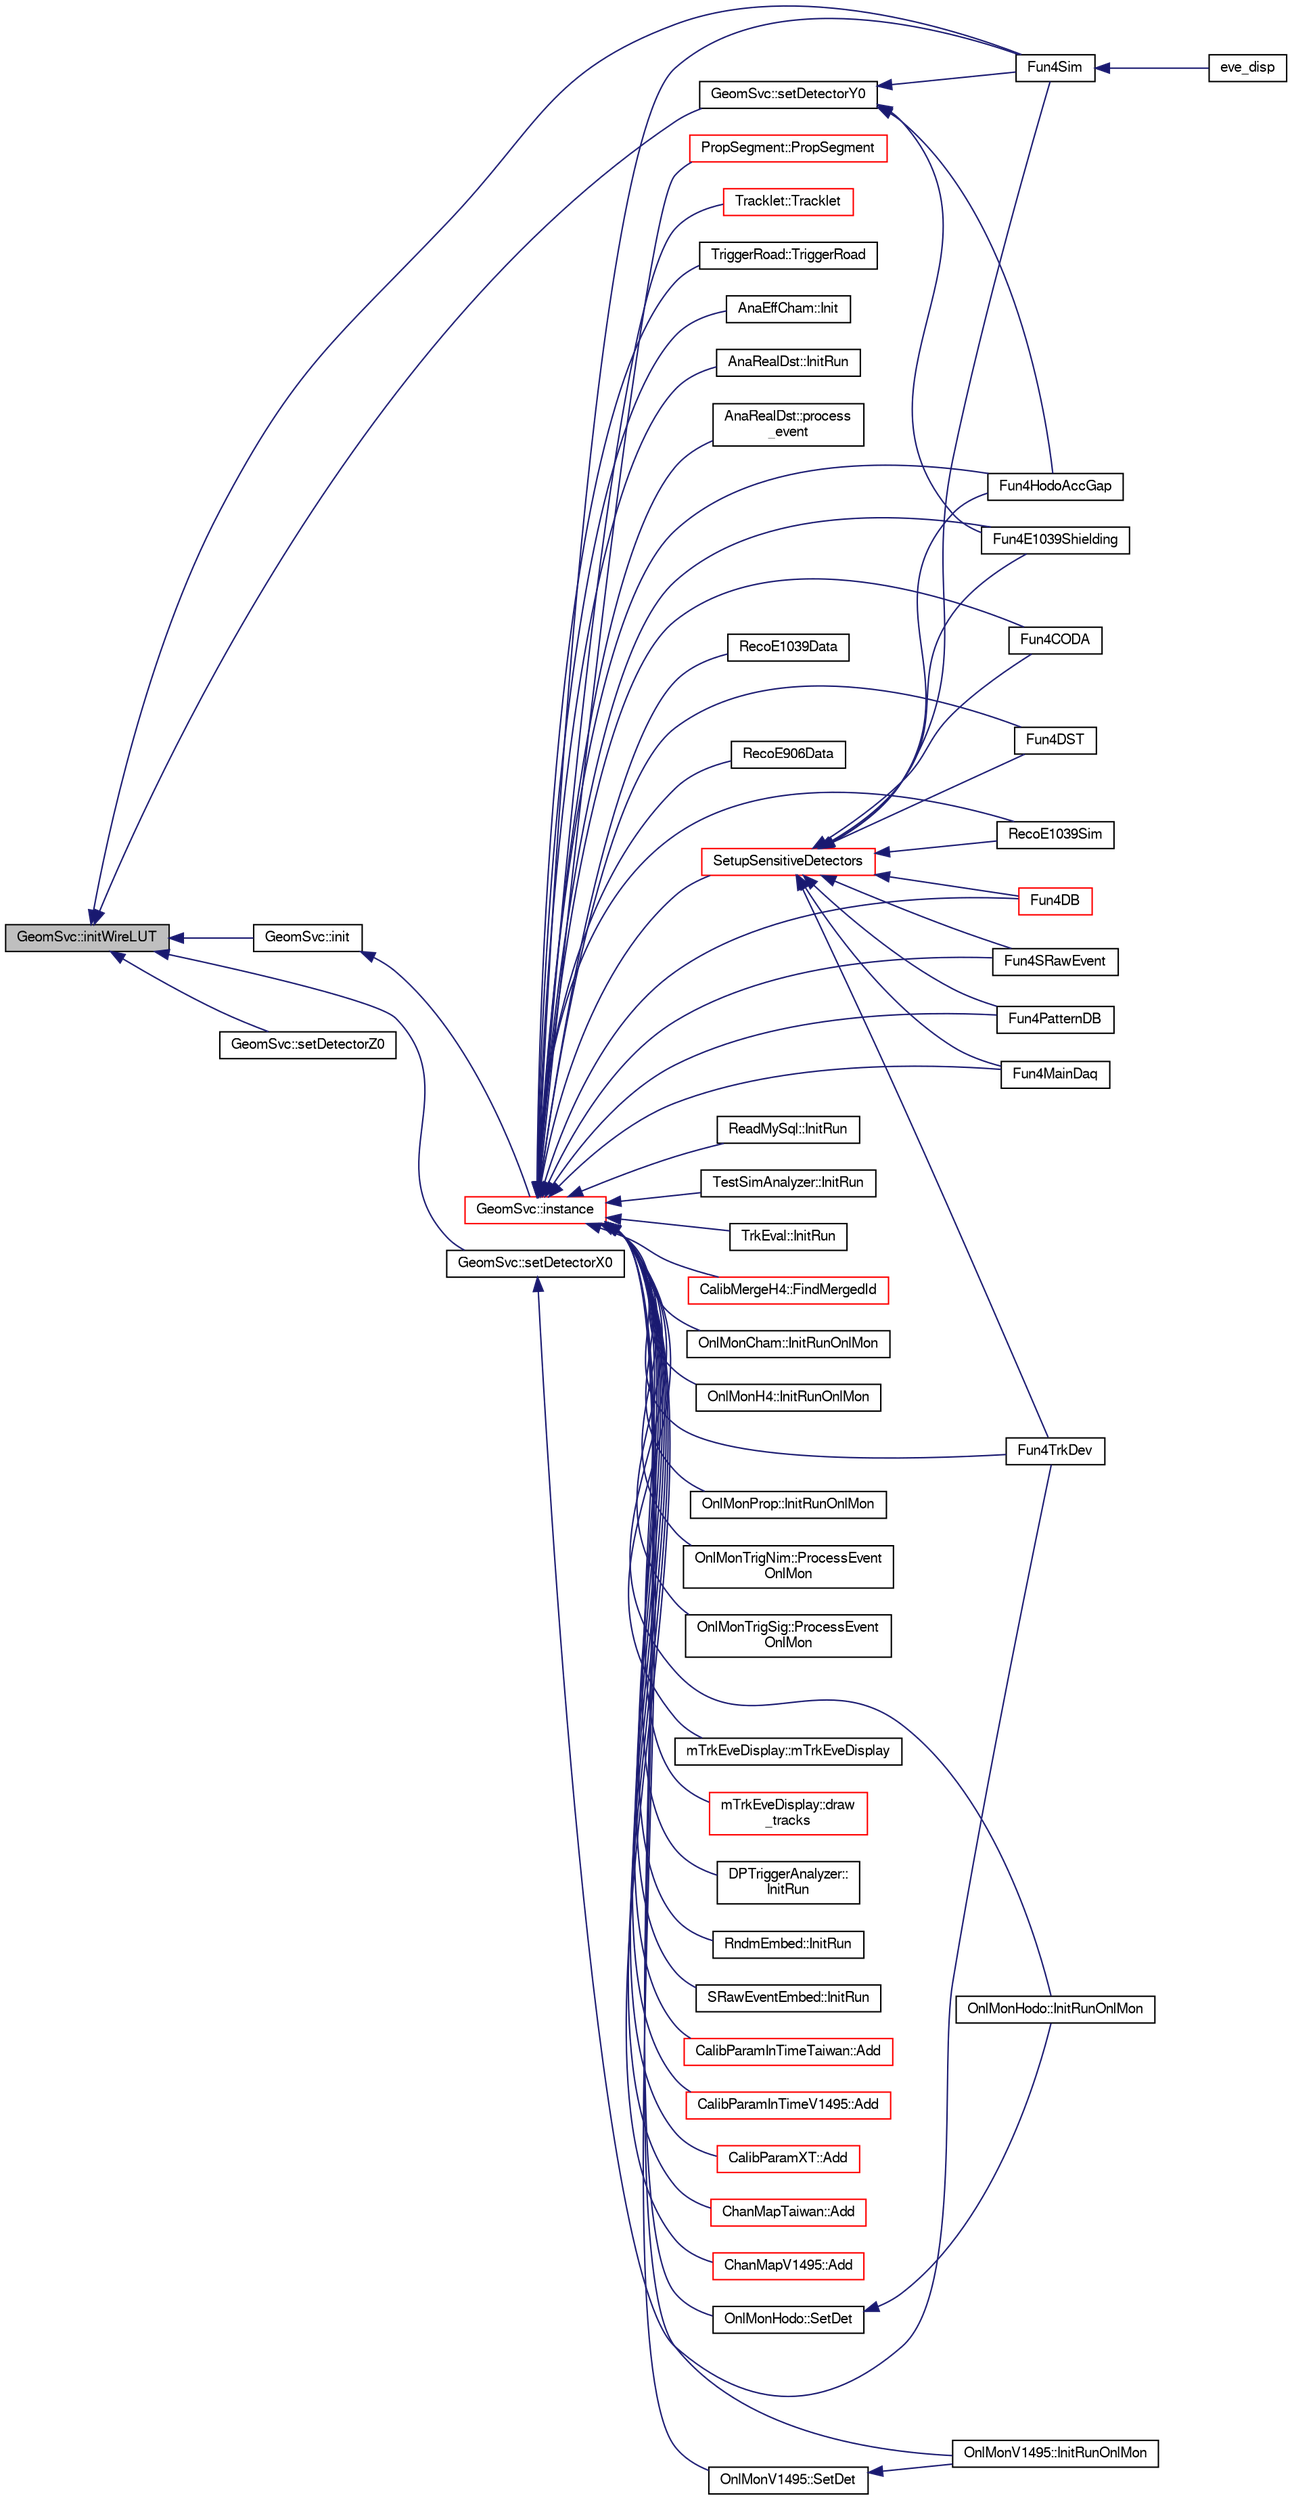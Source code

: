 digraph "GeomSvc::initWireLUT"
{
  bgcolor="transparent";
  edge [fontname="FreeSans",fontsize="10",labelfontname="FreeSans",labelfontsize="10"];
  node [fontname="FreeSans",fontsize="10",shape=record];
  rankdir="LR";
  Node1 [label="GeomSvc::initWireLUT",height=0.2,width=0.4,color="black", fillcolor="grey75", style="filled" fontcolor="black"];
  Node1 -> Node2 [dir="back",color="midnightblue",fontsize="10",style="solid",fontname="FreeSans"];
  Node2 [label="Fun4Sim",height=0.2,width=0.4,color="black",URL="$d7/d65/e1039-core_2macros_2Fun4Sim_8C.html#a5e9276116ae0064f58b288a1e0e4e3db"];
  Node2 -> Node3 [dir="back",color="midnightblue",fontsize="10",style="solid",fontname="FreeSans"];
  Node3 [label="eve_disp",height=0.2,width=0.4,color="black",URL="$d2/d96/eve__disp_8C.html#abeb034dea489ef1866373d2464ec5721"];
  Node1 -> Node4 [dir="back",color="midnightblue",fontsize="10",style="solid",fontname="FreeSans"];
  Node4 [label="GeomSvc::init",height=0.2,width=0.4,color="black",URL="$d0/da0/classGeomSvc.html#a96ec4efc82cbaed0b5623e4dd69385b6",tooltip="Initialization, either from MySQL or from ascii file. "];
  Node4 -> Node5 [dir="back",color="midnightblue",fontsize="10",style="solid",fontname="FreeSans"];
  Node5 [label="GeomSvc::instance",height=0.2,width=0.4,color="red",URL="$d0/da0/classGeomSvc.html#a2b7ecf5467120206b9479654c48ad7c4",tooltip="singlton instance "];
  Node5 -> Node6 [dir="back",color="midnightblue",fontsize="10",style="solid",fontname="FreeSans"];
  Node6 [label="AnaEffCham::Init",height=0.2,width=0.4,color="black",URL="$db/d63/classAnaEffCham.html#a021930645fd4860443e719041e2c1604"];
  Node5 -> Node7 [dir="back",color="midnightblue",fontsize="10",style="solid",fontname="FreeSans"];
  Node7 [label="AnaRealDst::InitRun",height=0.2,width=0.4,color="black",URL="$d0/d63/classAnaRealDst.html#a0e3d58e69746659214a73bb9460ae7d7"];
  Node5 -> Node8 [dir="back",color="midnightblue",fontsize="10",style="solid",fontname="FreeSans"];
  Node8 [label="AnaRealDst::process\l_event",height=0.2,width=0.4,color="black",URL="$d0/d63/classAnaRealDst.html#a6aa1a7508e08769688d4259bed94b7ee"];
  Node5 -> Node9 [dir="back",color="midnightblue",fontsize="10",style="solid",fontname="FreeSans"];
  Node9 [label="Fun4CODA",height=0.2,width=0.4,color="black",URL="$db/dbe/Fun4CODA_8C.html#a1bbee777074605aa2a59ddf9b2b52742"];
  Node5 -> Node10 [dir="back",color="midnightblue",fontsize="10",style="solid",fontname="FreeSans"];
  Node10 [label="Fun4DST",height=0.2,width=0.4,color="black",URL="$de/daf/Fun4DST_8C.html#a6a43c5ad028285b022976fa872e60cbc"];
  Node5 -> Node11 [dir="back",color="midnightblue",fontsize="10",style="solid",fontname="FreeSans"];
  Node11 [label="Fun4E1039Shielding",height=0.2,width=0.4,color="black",URL="$d2/d24/Fun4E1039Shielding_8C.html#a42592782dd55d6e219305ff678a00dc2"];
  Node5 -> Node12 [dir="back",color="midnightblue",fontsize="10",style="solid",fontname="FreeSans"];
  Node12 [label="Fun4HodoAccGap",height=0.2,width=0.4,color="black",URL="$d6/d6a/Fun4HodoAccGap_8C.html#a7aaa0687f144d5e7b417d7e9ac5f36da"];
  Node5 -> Node13 [dir="back",color="midnightblue",fontsize="10",style="solid",fontname="FreeSans"];
  Node13 [label="RecoE1039Data",height=0.2,width=0.4,color="black",URL="$db/dea/RecoE1039Data_8C.html#a619388c470b52b98a611cb6f18ba24c1"];
  Node5 -> Node14 [dir="back",color="midnightblue",fontsize="10",style="solid",fontname="FreeSans"];
  Node14 [label="RecoE1039Sim",height=0.2,width=0.4,color="black",URL="$d0/d9c/RecoE1039Sim_8C.html#a07edfd7b51752cb53ea50911050a8511"];
  Node5 -> Node15 [dir="back",color="midnightblue",fontsize="10",style="solid",fontname="FreeSans"];
  Node15 [label="RecoE906Data",height=0.2,width=0.4,color="black",URL="$df/d0c/RecoE906Data_8C.html#ad032525ca693000ba382d14d82bf9f2b"];
  Node5 -> Node16 [dir="back",color="midnightblue",fontsize="10",style="solid",fontname="FreeSans"];
  Node16 [label="Fun4DB",height=0.2,width=0.4,color="red",URL="$df/dc0/Fun4DB_8C.html#a156048b96f7485e3cc410afbc05fc286"];
  Node5 -> Node17 [dir="back",color="midnightblue",fontsize="10",style="solid",fontname="FreeSans"];
  Node17 [label="Fun4SRawEvent",height=0.2,width=0.4,color="black",URL="$d8/de7/Fun4SRawEvent_8C.html#aaa9bb2e956ce860a8cb6e7845bcc4ed5"];
  Node5 -> Node18 [dir="back",color="midnightblue",fontsize="10",style="solid",fontname="FreeSans"];
  Node18 [label="Fun4PatternDB",height=0.2,width=0.4,color="black",URL="$d7/d66/Fun4PatternDB_8C.html#a9e68afec0dfdd12961d550386529d5eb"];
  Node5 -> Node19 [dir="back",color="midnightblue",fontsize="10",style="solid",fontname="FreeSans"];
  Node19 [label="Fun4TrkDev",height=0.2,width=0.4,color="black",URL="$d2/d3a/Fun4TrkDev_8C.html#abd98cf50196a6ad7cb2289d1f0442b73"];
  Node5 -> Node2 [dir="back",color="midnightblue",fontsize="10",style="solid",fontname="FreeSans"];
  Node5 -> Node20 [dir="back",color="midnightblue",fontsize="10",style="solid",fontname="FreeSans"];
  Node20 [label="SetupSensitiveDetectors",height=0.2,width=0.4,color="red",URL="$d9/d72/e1039-core_2macros_2G4__SensitiveDetectors_8C.html#af71e50cde83a891cd25129c49f742314"];
  Node20 -> Node9 [dir="back",color="midnightblue",fontsize="10",style="solid",fontname="FreeSans"];
  Node20 -> Node16 [dir="back",color="midnightblue",fontsize="10",style="solid",fontname="FreeSans"];
  Node20 -> Node10 [dir="back",color="midnightblue",fontsize="10",style="solid",fontname="FreeSans"];
  Node20 -> Node11 [dir="back",color="midnightblue",fontsize="10",style="solid",fontname="FreeSans"];
  Node20 -> Node12 [dir="back",color="midnightblue",fontsize="10",style="solid",fontname="FreeSans"];
  Node20 -> Node21 [dir="back",color="midnightblue",fontsize="10",style="solid",fontname="FreeSans"];
  Node21 [label="Fun4MainDaq",height=0.2,width=0.4,color="black",URL="$de/d00/e1039-analysis_2OnlMonDev_2Fun4MainDaq_8C.html#ac28bfcc626ab9a3b0aea03bad954a5e5"];
  Node20 -> Node18 [dir="back",color="midnightblue",fontsize="10",style="solid",fontname="FreeSans"];
  Node20 -> Node2 [dir="back",color="midnightblue",fontsize="10",style="solid",fontname="FreeSans"];
  Node20 -> Node17 [dir="back",color="midnightblue",fontsize="10",style="solid",fontname="FreeSans"];
  Node20 -> Node19 [dir="back",color="midnightblue",fontsize="10",style="solid",fontname="FreeSans"];
  Node20 -> Node14 [dir="back",color="midnightblue",fontsize="10",style="solid",fontname="FreeSans"];
  Node5 -> Node22 [dir="back",color="midnightblue",fontsize="10",style="solid",fontname="FreeSans"];
  Node22 [label="ReadMySql::InitRun",height=0.2,width=0.4,color="black",URL="$db/dda/classReadMySql.html#ab73b7895d9b3e258b58f31b66b93a827"];
  Node5 -> Node23 [dir="back",color="midnightblue",fontsize="10",style="solid",fontname="FreeSans"];
  Node23 [label="TestSimAnalyzer::InitRun",height=0.2,width=0.4,color="black",URL="$d6/d20/classTestSimAnalyzer.html#ae8f798f09366d821d98ff2a98e971146"];
  Node5 -> Node24 [dir="back",color="midnightblue",fontsize="10",style="solid",fontname="FreeSans"];
  Node24 [label="TrkEval::InitRun",height=0.2,width=0.4,color="black",URL="$de/d2f/classTrkEval.html#a4e05fcd4f4c77fbd435eadc894c931d6"];
  Node5 -> Node25 [dir="back",color="midnightblue",fontsize="10",style="solid",fontname="FreeSans"];
  Node25 [label="CalibMergeH4::FindMergedId",height=0.2,width=0.4,color="red",URL="$df/d49/classCalibMergeH4.html#a651755d39b1030cacdbf52a52ef67c63"];
  Node5 -> Node21 [dir="back",color="midnightblue",fontsize="10",style="solid",fontname="FreeSans"];
  Node5 -> Node26 [dir="back",color="midnightblue",fontsize="10",style="solid",fontname="FreeSans"];
  Node26 [label="OnlMonCham::InitRunOnlMon",height=0.2,width=0.4,color="black",URL="$db/d15/classOnlMonCham.html#aaf9e68b3b806ed449fb7d5e3e54b03cd"];
  Node5 -> Node27 [dir="back",color="midnightblue",fontsize="10",style="solid",fontname="FreeSans"];
  Node27 [label="OnlMonH4::InitRunOnlMon",height=0.2,width=0.4,color="black",URL="$d2/d02/classOnlMonH4.html#a4903332f47864785a12cf8f4938dd0c3"];
  Node5 -> Node28 [dir="back",color="midnightblue",fontsize="10",style="solid",fontname="FreeSans"];
  Node28 [label="OnlMonHodo::InitRunOnlMon",height=0.2,width=0.4,color="black",URL="$d8/dc8/classOnlMonHodo.html#a7722572b5da3befd0a1d4ccbae0f903d"];
  Node5 -> Node29 [dir="back",color="midnightblue",fontsize="10",style="solid",fontname="FreeSans"];
  Node29 [label="OnlMonHodo::SetDet",height=0.2,width=0.4,color="black",URL="$d8/dc8/classOnlMonHodo.html#ac8f6f8a8bbdcbc277b1d8ecffbf91bfe"];
  Node29 -> Node28 [dir="back",color="midnightblue",fontsize="10",style="solid",fontname="FreeSans"];
  Node5 -> Node30 [dir="back",color="midnightblue",fontsize="10",style="solid",fontname="FreeSans"];
  Node30 [label="OnlMonProp::InitRunOnlMon",height=0.2,width=0.4,color="black",URL="$d7/dac/classOnlMonProp.html#aeb8c4230a23173cc8d3d27db00d98be0"];
  Node5 -> Node31 [dir="back",color="midnightblue",fontsize="10",style="solid",fontname="FreeSans"];
  Node31 [label="OnlMonTrigNim::ProcessEvent\lOnlMon",height=0.2,width=0.4,color="black",URL="$d2/d9d/classOnlMonTrigNim.html#ae5288ba2b767db89f6690ca8c2529ec5"];
  Node5 -> Node32 [dir="back",color="midnightblue",fontsize="10",style="solid",fontname="FreeSans"];
  Node32 [label="OnlMonTrigSig::ProcessEvent\lOnlMon",height=0.2,width=0.4,color="black",URL="$dc/dae/classOnlMonTrigSig.html#a138528b06e4b34c068a6db325aa5e7f0"];
  Node5 -> Node33 [dir="back",color="midnightblue",fontsize="10",style="solid",fontname="FreeSans"];
  Node33 [label="OnlMonV1495::InitRunOnlMon",height=0.2,width=0.4,color="black",URL="$d6/d41/classOnlMonV1495.html#a89a01d9a67e3993664c0ebaa343bdf77"];
  Node5 -> Node34 [dir="back",color="midnightblue",fontsize="10",style="solid",fontname="FreeSans"];
  Node34 [label="OnlMonV1495::SetDet",height=0.2,width=0.4,color="black",URL="$d6/d41/classOnlMonV1495.html#a603a264ad8444fba842f88df948c7de6"];
  Node34 -> Node33 [dir="back",color="midnightblue",fontsize="10",style="solid",fontname="FreeSans"];
  Node5 -> Node35 [dir="back",color="midnightblue",fontsize="10",style="solid",fontname="FreeSans"];
  Node35 [label="mTrkEveDisplay::mTrkEveDisplay",height=0.2,width=0.4,color="black",URL="$d3/de7/classmTrkEveDisplay.html#abc03dc6404f025d5c12e9d187389e6be"];
  Node5 -> Node36 [dir="back",color="midnightblue",fontsize="10",style="solid",fontname="FreeSans"];
  Node36 [label="mTrkEveDisplay::draw\l_tracks",height=0.2,width=0.4,color="red",URL="$d3/de7/classmTrkEveDisplay.html#a9dccd02ff8c77a1e34236d4575644100"];
  Node5 -> Node37 [dir="back",color="midnightblue",fontsize="10",style="solid",fontname="FreeSans"];
  Node37 [label="DPTriggerAnalyzer::\lInitRun",height=0.2,width=0.4,color="black",URL="$d8/dda/classDPTriggerAnalyzer.html#a1e285dfeac51e81a9d802261338e4ee3",tooltip="module initialization "];
  Node5 -> Node38 [dir="back",color="midnightblue",fontsize="10",style="solid",fontname="FreeSans"];
  Node38 [label="RndmEmbed::InitRun",height=0.2,width=0.4,color="black",URL="$d9/d0c/classRndmEmbed.html#a5cb455956c81cb828949df893636ae4f"];
  Node5 -> Node39 [dir="back",color="midnightblue",fontsize="10",style="solid",fontname="FreeSans"];
  Node39 [label="SRawEventEmbed::InitRun",height=0.2,width=0.4,color="black",URL="$d4/d36/classSRawEventEmbed.html#a2eb8e21f569c277ccdac2aedbd29aaf7"];
  Node5 -> Node40 [dir="back",color="midnightblue",fontsize="10",style="solid",fontname="FreeSans"];
  Node40 [label="CalibParamInTimeTaiwan::Add",height=0.2,width=0.4,color="red",URL="$d7/dec/classCalibParamInTimeTaiwan.html#a1864ffda0e47eb50d37155b015ab41e3"];
  Node5 -> Node41 [dir="back",color="midnightblue",fontsize="10",style="solid",fontname="FreeSans"];
  Node41 [label="CalibParamInTimeV1495::Add",height=0.2,width=0.4,color="red",URL="$d0/dd2/classCalibParamInTimeV1495.html#ac884b85f75be97c5e9739672aad4daa5"];
  Node5 -> Node42 [dir="back",color="midnightblue",fontsize="10",style="solid",fontname="FreeSans"];
  Node42 [label="CalibParamXT::Add",height=0.2,width=0.4,color="red",URL="$da/d44/classCalibParamXT.html#a32a4f4fd39fdaf747ae045e46e58dd0e"];
  Node5 -> Node43 [dir="back",color="midnightblue",fontsize="10",style="solid",fontname="FreeSans"];
  Node43 [label="ChanMapTaiwan::Add",height=0.2,width=0.4,color="red",URL="$d3/d21/classChanMapTaiwan.html#a935b6903c5a4e4476f295f6a74185ec1"];
  Node5 -> Node44 [dir="back",color="midnightblue",fontsize="10",style="solid",fontname="FreeSans"];
  Node44 [label="ChanMapV1495::Add",height=0.2,width=0.4,color="red",URL="$d2/d4f/classChanMapV1495.html#a9d862c27c34e68d981207daaf607643c"];
  Node5 -> Node45 [dir="back",color="midnightblue",fontsize="10",style="solid",fontname="FreeSans"];
  Node45 [label="PropSegment::PropSegment",height=0.2,width=0.4,color="red",URL="$d0/d1e/classPropSegment.html#a984672b14fb7d95d404576389eb9d937"];
  Node5 -> Node46 [dir="back",color="midnightblue",fontsize="10",style="solid",fontname="FreeSans"];
  Node46 [label="Tracklet::Tracklet",height=0.2,width=0.4,color="red",URL="$d2/d26/classTracklet.html#ab64903158530bc2b8d9fc82e7784689f"];
  Node5 -> Node47 [dir="back",color="midnightblue",fontsize="10",style="solid",fontname="FreeSans"];
  Node47 [label="TriggerRoad::TriggerRoad",height=0.2,width=0.4,color="black",URL="$d5/d72/classTriggerRoad.html#a1c747a90cfbae04f3aa25355563c108e"];
  Node1 -> Node48 [dir="back",color="midnightblue",fontsize="10",style="solid",fontname="FreeSans"];
  Node48 [label="GeomSvc::setDetectorX0",height=0.2,width=0.4,color="black",URL="$d0/da0/classGeomSvc.html#a83de39a3aa516bf7e3aa3e25048ab7c9",tooltip="TODO temp solution to overwrite the y0 of a plane. "];
  Node48 -> Node19 [dir="back",color="midnightblue",fontsize="10",style="solid",fontname="FreeSans"];
  Node1 -> Node49 [dir="back",color="midnightblue",fontsize="10",style="solid",fontname="FreeSans"];
  Node49 [label="GeomSvc::setDetectorY0",height=0.2,width=0.4,color="black",URL="$d0/da0/classGeomSvc.html#a651c79fd03b0be87521ffdd1a7e30492"];
  Node49 -> Node11 [dir="back",color="midnightblue",fontsize="10",style="solid",fontname="FreeSans"];
  Node49 -> Node12 [dir="back",color="midnightblue",fontsize="10",style="solid",fontname="FreeSans"];
  Node49 -> Node2 [dir="back",color="midnightblue",fontsize="10",style="solid",fontname="FreeSans"];
  Node1 -> Node50 [dir="back",color="midnightblue",fontsize="10",style="solid",fontname="FreeSans"];
  Node50 [label="GeomSvc::setDetectorZ0",height=0.2,width=0.4,color="black",URL="$d0/da0/classGeomSvc.html#a154aeef3342dac83dc1e13499bcec39f"];
}
